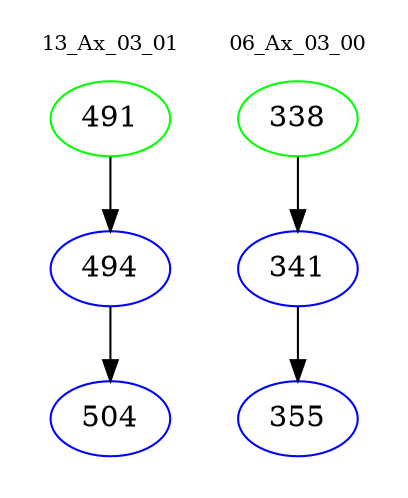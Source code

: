 digraph{
subgraph cluster_0 {
color = white
label = "13_Ax_03_01";
fontsize=10;
T0_491 [label="491", color="green"]
T0_491 -> T0_494 [color="black"]
T0_494 [label="494", color="blue"]
T0_494 -> T0_504 [color="black"]
T0_504 [label="504", color="blue"]
}
subgraph cluster_1 {
color = white
label = "06_Ax_03_00";
fontsize=10;
T1_338 [label="338", color="green"]
T1_338 -> T1_341 [color="black"]
T1_341 [label="341", color="blue"]
T1_341 -> T1_355 [color="black"]
T1_355 [label="355", color="blue"]
}
}
